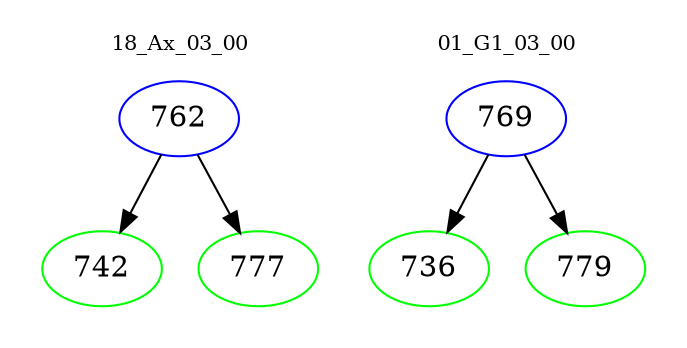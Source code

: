 digraph{
subgraph cluster_0 {
color = white
label = "18_Ax_03_00";
fontsize=10;
T0_762 [label="762", color="blue"]
T0_762 -> T0_742 [color="black"]
T0_742 [label="742", color="green"]
T0_762 -> T0_777 [color="black"]
T0_777 [label="777", color="green"]
}
subgraph cluster_1 {
color = white
label = "01_G1_03_00";
fontsize=10;
T1_769 [label="769", color="blue"]
T1_769 -> T1_736 [color="black"]
T1_736 [label="736", color="green"]
T1_769 -> T1_779 [color="black"]
T1_779 [label="779", color="green"]
}
}
